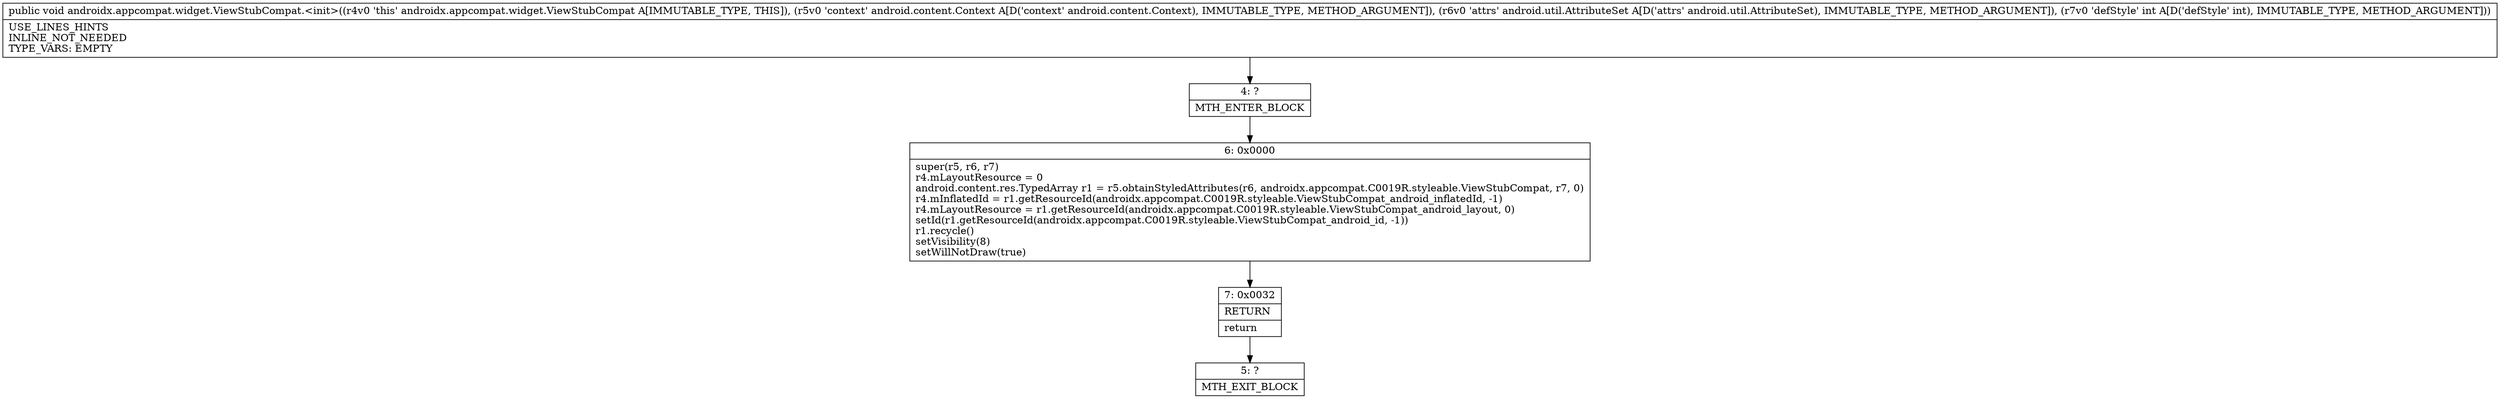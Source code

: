digraph "CFG forandroidx.appcompat.widget.ViewStubCompat.\<init\>(Landroid\/content\/Context;Landroid\/util\/AttributeSet;I)V" {
Node_4 [shape=record,label="{4\:\ ?|MTH_ENTER_BLOCK\l}"];
Node_6 [shape=record,label="{6\:\ 0x0000|super(r5, r6, r7)\lr4.mLayoutResource = 0\landroid.content.res.TypedArray r1 = r5.obtainStyledAttributes(r6, androidx.appcompat.C0019R.styleable.ViewStubCompat, r7, 0)\lr4.mInflatedId = r1.getResourceId(androidx.appcompat.C0019R.styleable.ViewStubCompat_android_inflatedId, \-1)\lr4.mLayoutResource = r1.getResourceId(androidx.appcompat.C0019R.styleable.ViewStubCompat_android_layout, 0)\lsetId(r1.getResourceId(androidx.appcompat.C0019R.styleable.ViewStubCompat_android_id, \-1))\lr1.recycle()\lsetVisibility(8)\lsetWillNotDraw(true)\l}"];
Node_7 [shape=record,label="{7\:\ 0x0032|RETURN\l|return\l}"];
Node_5 [shape=record,label="{5\:\ ?|MTH_EXIT_BLOCK\l}"];
MethodNode[shape=record,label="{public void androidx.appcompat.widget.ViewStubCompat.\<init\>((r4v0 'this' androidx.appcompat.widget.ViewStubCompat A[IMMUTABLE_TYPE, THIS]), (r5v0 'context' android.content.Context A[D('context' android.content.Context), IMMUTABLE_TYPE, METHOD_ARGUMENT]), (r6v0 'attrs' android.util.AttributeSet A[D('attrs' android.util.AttributeSet), IMMUTABLE_TYPE, METHOD_ARGUMENT]), (r7v0 'defStyle' int A[D('defStyle' int), IMMUTABLE_TYPE, METHOD_ARGUMENT]))  | USE_LINES_HINTS\lINLINE_NOT_NEEDED\lTYPE_VARS: EMPTY\l}"];
MethodNode -> Node_4;Node_4 -> Node_6;
Node_6 -> Node_7;
Node_7 -> Node_5;
}

